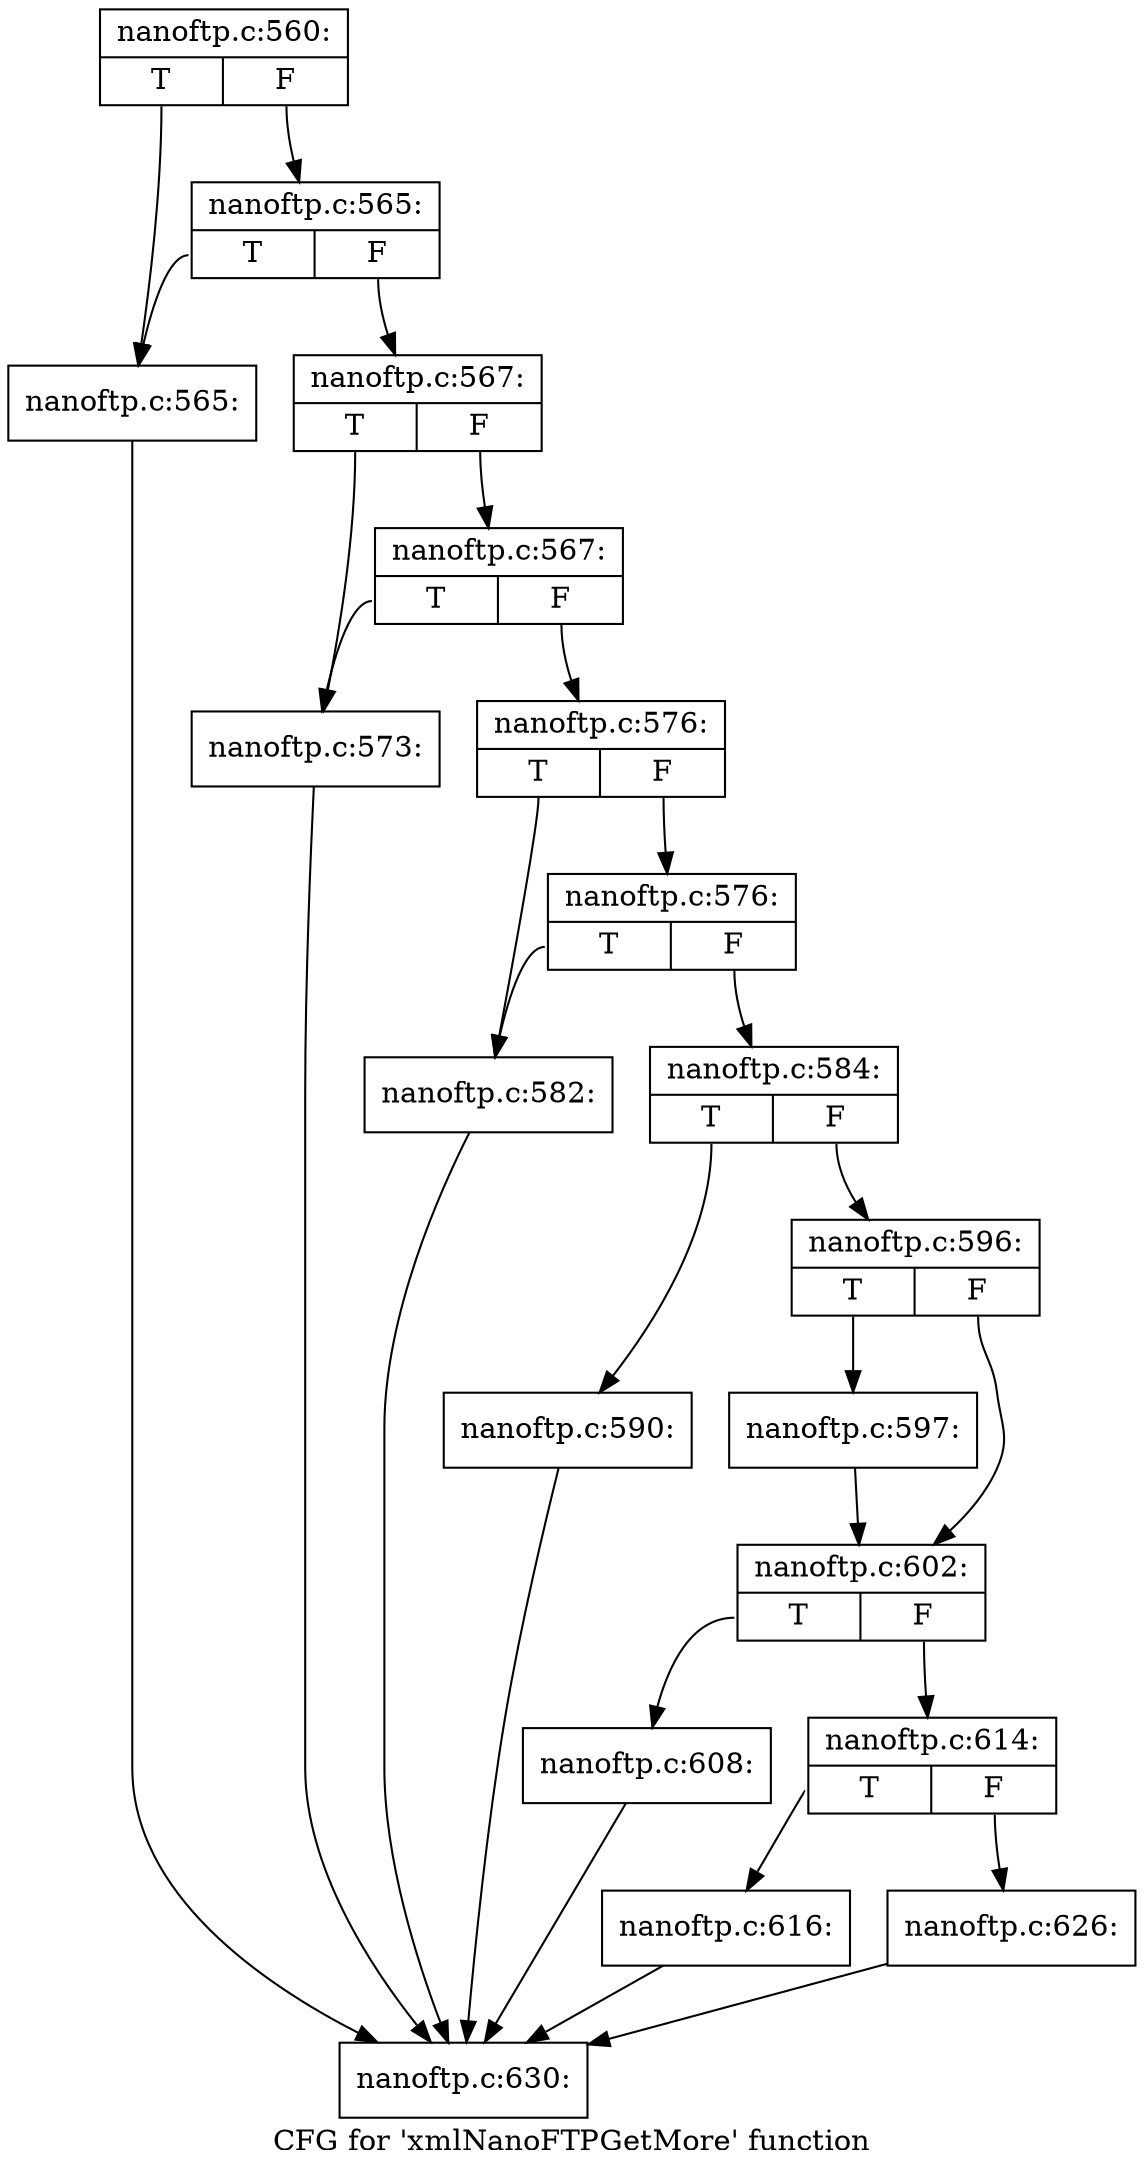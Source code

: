 digraph "CFG for 'xmlNanoFTPGetMore' function" {
	label="CFG for 'xmlNanoFTPGetMore' function";

	Node0x561533d8d090 [shape=record,label="{nanoftp.c:560:|{<s0>T|<s1>F}}"];
	Node0x561533d8d090:s0 -> Node0x561533d95ca0;
	Node0x561533d8d090:s1 -> Node0x561533d95d40;
	Node0x561533d95d40 [shape=record,label="{nanoftp.c:565:|{<s0>T|<s1>F}}"];
	Node0x561533d95d40:s0 -> Node0x561533d95ca0;
	Node0x561533d95d40:s1 -> Node0x561533d95cf0;
	Node0x561533d95ca0 [shape=record,label="{nanoftp.c:565:}"];
	Node0x561533d95ca0 -> Node0x561533d8d0e0;
	Node0x561533d95cf0 [shape=record,label="{nanoftp.c:567:|{<s0>T|<s1>F}}"];
	Node0x561533d95cf0:s0 -> Node0x561533d964f0;
	Node0x561533d95cf0:s1 -> Node0x561533d96590;
	Node0x561533d96590 [shape=record,label="{nanoftp.c:567:|{<s0>T|<s1>F}}"];
	Node0x561533d96590:s0 -> Node0x561533d964f0;
	Node0x561533d96590:s1 -> Node0x561533d96540;
	Node0x561533d964f0 [shape=record,label="{nanoftp.c:573:}"];
	Node0x561533d964f0 -> Node0x561533d8d0e0;
	Node0x561533d96540 [shape=record,label="{nanoftp.c:576:|{<s0>T|<s1>F}}"];
	Node0x561533d96540:s0 -> Node0x561533d96ee0;
	Node0x561533d96540:s1 -> Node0x561533d96f80;
	Node0x561533d96f80 [shape=record,label="{nanoftp.c:576:|{<s0>T|<s1>F}}"];
	Node0x561533d96f80:s0 -> Node0x561533d96ee0;
	Node0x561533d96f80:s1 -> Node0x561533d96f30;
	Node0x561533d96ee0 [shape=record,label="{nanoftp.c:582:}"];
	Node0x561533d96ee0 -> Node0x561533d8d0e0;
	Node0x561533d96f30 [shape=record,label="{nanoftp.c:584:|{<s0>T|<s1>F}}"];
	Node0x561533d96f30:s0 -> Node0x561533d979d0;
	Node0x561533d96f30:s1 -> Node0x561533d97a20;
	Node0x561533d979d0 [shape=record,label="{nanoftp.c:590:}"];
	Node0x561533d979d0 -> Node0x561533d8d0e0;
	Node0x561533d97a20 [shape=record,label="{nanoftp.c:596:|{<s0>T|<s1>F}}"];
	Node0x561533d97a20:s0 -> Node0x561533d98270;
	Node0x561533d97a20:s1 -> Node0x561533d982c0;
	Node0x561533d98270 [shape=record,label="{nanoftp.c:597:}"];
	Node0x561533d98270 -> Node0x561533d982c0;
	Node0x561533d982c0 [shape=record,label="{nanoftp.c:602:|{<s0>T|<s1>F}}"];
	Node0x561533d982c0:s0 -> Node0x561533d99eb0;
	Node0x561533d982c0:s1 -> Node0x561533d99f00;
	Node0x561533d99eb0 [shape=record,label="{nanoftp.c:608:}"];
	Node0x561533d99eb0 -> Node0x561533d8d0e0;
	Node0x561533d99f00 [shape=record,label="{nanoftp.c:614:|{<s0>T|<s1>F}}"];
	Node0x561533d99f00:s0 -> Node0x561533d9a460;
	Node0x561533d99f00:s1 -> Node0x561533d9a4b0;
	Node0x561533d9a460 [shape=record,label="{nanoftp.c:616:}"];
	Node0x561533d9a460 -> Node0x561533d8d0e0;
	Node0x561533d9a4b0 [shape=record,label="{nanoftp.c:626:}"];
	Node0x561533d9a4b0 -> Node0x561533d8d0e0;
	Node0x561533d8d0e0 [shape=record,label="{nanoftp.c:630:}"];
}

